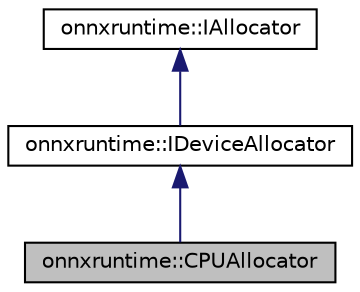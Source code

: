 digraph "onnxruntime::CPUAllocator"
{
  edge [fontname="Helvetica",fontsize="10",labelfontname="Helvetica",labelfontsize="10"];
  node [fontname="Helvetica",fontsize="10",shape=record];
  Node5 [label="onnxruntime::CPUAllocator",height=0.2,width=0.4,color="black", fillcolor="grey75", style="filled", fontcolor="black"];
  Node6 -> Node5 [dir="back",color="midnightblue",fontsize="10",style="solid",fontname="Helvetica"];
  Node6 [label="onnxruntime::IDeviceAllocator",height=0.2,width=0.4,color="black", fillcolor="white", style="filled",URL="$classonnxruntime_1_1IDeviceAllocator.html"];
  Node7 -> Node6 [dir="back",color="midnightblue",fontsize="10",style="solid",fontname="Helvetica"];
  Node7 [label="onnxruntime::IAllocator",height=0.2,width=0.4,color="black", fillcolor="white", style="filled",URL="$classonnxruntime_1_1IAllocator.html"];
}
